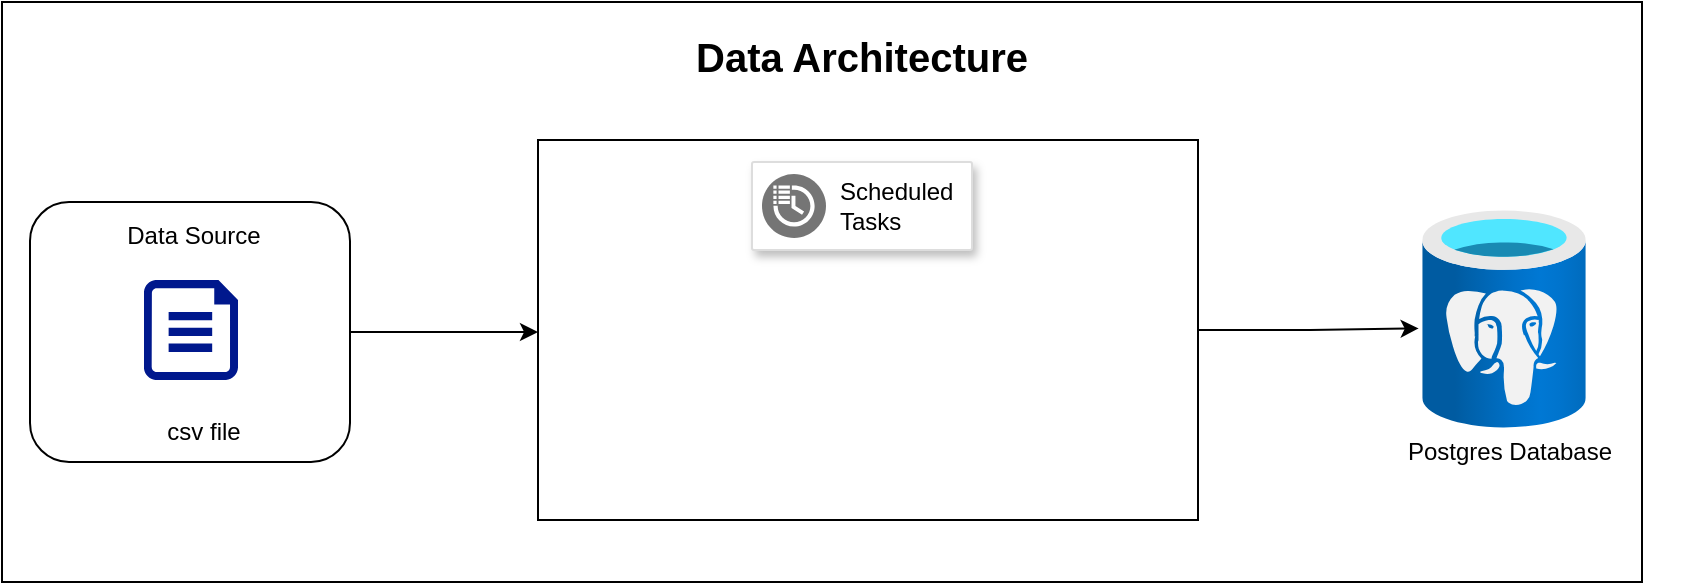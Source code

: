 <mxfile version="25.0.2">
  <diagram name="Page-1" id="qQH99uX_PA_wdh3DgZFV">
    <mxGraphModel dx="839" dy="519" grid="1" gridSize="10" guides="1" tooltips="1" connect="1" arrows="1" fold="1" page="1" pageScale="1" pageWidth="850" pageHeight="1100" math="0" shadow="0">
      <root>
        <mxCell id="0" />
        <mxCell id="1" parent="0" />
        <mxCell id="lkyugf2C9GAOia4G17tV-17" value="" style="rounded=0;whiteSpace=wrap;html=1;" vertex="1" parent="1">
          <mxGeometry x="152" y="280" width="820" height="290" as="geometry" />
        </mxCell>
        <mxCell id="lkyugf2C9GAOia4G17tV-16" value="" style="edgeStyle=orthogonalEdgeStyle;rounded=0;orthogonalLoop=1;jettySize=auto;html=1;" edge="1" parent="1" source="lkyugf2C9GAOia4G17tV-1">
          <mxGeometry relative="1" as="geometry">
            <mxPoint x="420" y="445" as="targetPoint" />
          </mxGeometry>
        </mxCell>
        <mxCell id="lkyugf2C9GAOia4G17tV-1" value="" style="rounded=1;whiteSpace=wrap;html=1;" vertex="1" parent="1">
          <mxGeometry x="166" y="380" width="160" height="130" as="geometry" />
        </mxCell>
        <mxCell id="lkyugf2C9GAOia4G17tV-2" value="" style="sketch=0;aspect=fixed;pointerEvents=1;shadow=0;dashed=0;html=1;strokeColor=none;labelPosition=center;verticalLabelPosition=bottom;verticalAlign=top;align=center;fillColor=#00188D;shape=mxgraph.azure.file" vertex="1" parent="1">
          <mxGeometry x="223" y="419" width="47" height="50" as="geometry" />
        </mxCell>
        <mxCell id="lkyugf2C9GAOia4G17tV-3" value="Data Source" style="text;html=1;align=center;verticalAlign=middle;whiteSpace=wrap;rounded=0;" vertex="1" parent="1">
          <mxGeometry x="203" y="382" width="90" height="30" as="geometry" />
        </mxCell>
        <mxCell id="lkyugf2C9GAOia4G17tV-4" value="csv file" style="text;html=1;align=center;verticalAlign=middle;whiteSpace=wrap;rounded=0;" vertex="1" parent="1">
          <mxGeometry x="222.5" y="480" width="60" height="30" as="geometry" />
        </mxCell>
        <mxCell id="lkyugf2C9GAOia4G17tV-5" value="" style="rounded=0;whiteSpace=wrap;html=1;" vertex="1" parent="1">
          <mxGeometry x="420" y="349" width="330" height="190" as="geometry" />
        </mxCell>
        <mxCell id="lkyugf2C9GAOia4G17tV-6" value="" style="image;aspect=fixed;html=1;points=[];align=center;fontSize=12;image=img/lib/azure2/databases/Azure_Database_PostgreSQL_Server.svg;" vertex="1" parent="1">
          <mxGeometry x="862.13" y="384" width="81.75" height="109" as="geometry" />
        </mxCell>
        <mxCell id="lkyugf2C9GAOia4G17tV-7" value="Postgres Database" style="text;html=1;align=center;verticalAlign=middle;whiteSpace=wrap;rounded=0;" vertex="1" parent="1">
          <mxGeometry x="821" y="490" width="170" height="30" as="geometry" />
        </mxCell>
        <mxCell id="lkyugf2C9GAOia4G17tV-8" value="" style="strokeColor=#dddddd;shadow=1;strokeWidth=1;rounded=1;absoluteArcSize=1;arcSize=2;" vertex="1" parent="1">
          <mxGeometry x="527" y="360" width="110" height="44" as="geometry" />
        </mxCell>
        <mxCell id="lkyugf2C9GAOia4G17tV-9" value="Scheduled&#xa;Tasks" style="sketch=0;dashed=0;connectable=0;html=1;fillColor=#757575;strokeColor=none;shape=mxgraph.gcp2.scheduled_tasks;part=1;labelPosition=right;verticalLabelPosition=middle;align=left;verticalAlign=middle;spacingLeft=5;fontSize=12;" vertex="1" parent="lkyugf2C9GAOia4G17tV-8">
          <mxGeometry y="0.5" width="32" height="32" relative="1" as="geometry">
            <mxPoint x="5" y="-16" as="offset" />
          </mxGeometry>
        </mxCell>
        <mxCell id="lkyugf2C9GAOia4G17tV-11" value="" style="shape=image;verticalLabelPosition=bottom;labelBackgroundColor=default;verticalAlign=top;aspect=fixed;imageAspect=0;image=https://miro.medium.com/v2/resize:fit:800/1*MwZZjt-IlJU0TFaZxfBz1Q.jpeg;clipPath=inset(13.31% 8.33% 28.11% 11.33%);" vertex="1" parent="1">
          <mxGeometry x="480" y="430" width="219.09" height="90" as="geometry" />
        </mxCell>
        <mxCell id="lkyugf2C9GAOia4G17tV-13" style="edgeStyle=orthogonalEdgeStyle;rounded=0;orthogonalLoop=1;jettySize=auto;html=1;exitX=1;exitY=0.5;exitDx=0;exitDy=0;entryX=-0.022;entryY=0.543;entryDx=0;entryDy=0;entryPerimeter=0;" edge="1" parent="1" source="lkyugf2C9GAOia4G17tV-5" target="lkyugf2C9GAOia4G17tV-6">
          <mxGeometry relative="1" as="geometry" />
        </mxCell>
        <mxCell id="lkyugf2C9GAOia4G17tV-18" value="&lt;font style=&quot;font-size: 20px;&quot;&gt;&lt;b&gt;Data Architecture&lt;/b&gt;&lt;/font&gt;" style="text;html=1;align=center;verticalAlign=middle;whiteSpace=wrap;rounded=0;" vertex="1" parent="1">
          <mxGeometry x="482" y="292" width="200" height="30" as="geometry" />
        </mxCell>
      </root>
    </mxGraphModel>
  </diagram>
</mxfile>

